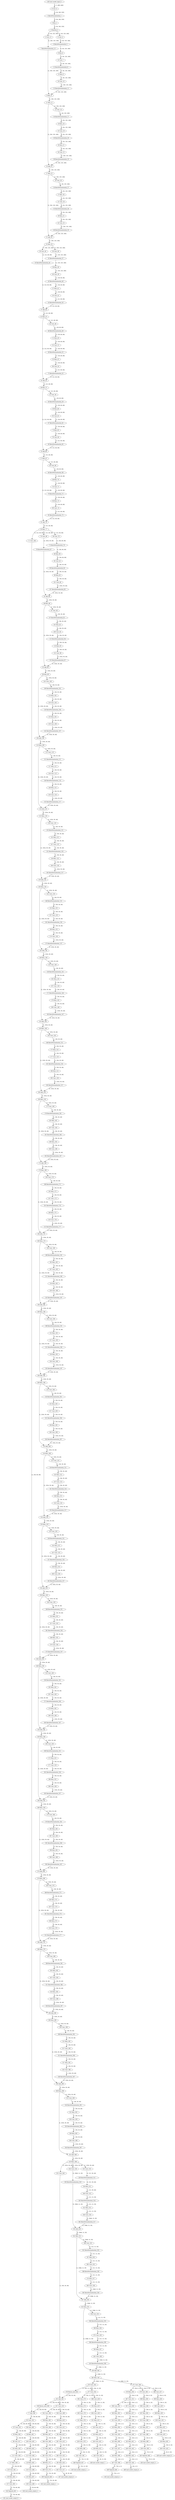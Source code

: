strict digraph  {
"0 Conv_0" [id=0, type=Conv];
"1 BatchNormalization_1" [id=1, type=BatchNormalization];
"2 Relu_2" [id=2, type=Relu];
"3 MaxPool_3" [id=3, type=MaxPool];
"4 Conv_4" [id=4, type=Conv];
"5 Conv_12" [id=5, type=Conv];
"6 BatchNormalization_5" [id=6, type=BatchNormalization];
"7 BatchNormalization_13" [id=7, type=BatchNormalization];
"8 Relu_6" [id=8, type=Relu];
"9 Add_14" [id=9, type=Add];
"10 Conv_7" [id=10, type=Conv];
"11 Relu_15" [id=11, type=Relu];
"12 BatchNormalization_8" [id=12, type=BatchNormalization];
"13 Conv_16" [id=13, type=Conv];
"14 Add_24" [id=14, type=Add];
"15 Relu_9" [id=15, type=Relu];
"16 BatchNormalization_17" [id=16, type=BatchNormalization];
"17 Relu_25" [id=17, type=Relu];
"18 Conv_10" [id=18, type=Conv];
"19 Relu_18" [id=19, type=Relu];
"20 Conv_26" [id=20, type=Conv];
"21 Add_34" [id=21, type=Add];
"22 BatchNormalization_11" [id=22, type=BatchNormalization];
"23 Conv_19" [id=23, type=Conv];
"24 BatchNormalization_27" [id=24, type=BatchNormalization];
"25 Relu_35" [id=25, type=Relu];
"26 BatchNormalization_20" [id=26, type=BatchNormalization];
"27 Relu_28" [id=27, type=Relu];
"28 Conv_36" [id=28, type=Conv];
"29 Conv_44" [id=29, type=Conv];
"30 Relu_21" [id=30, type=Relu];
"31 Conv_29" [id=31, type=Conv];
"32 BatchNormalization_37" [id=32, type=BatchNormalization];
"33 BatchNormalization_45" [id=33, type=BatchNormalization];
"34 Conv_22" [id=34, type=Conv];
"35 BatchNormalization_30" [id=35, type=BatchNormalization];
"36 Relu_38" [id=36, type=Relu];
"37 Add_46" [id=37, type=Add];
"38 BatchNormalization_23" [id=38, type=BatchNormalization];
"39 Relu_31" [id=39, type=Relu];
"40 Conv_39" [id=40, type=Conv];
"41 Relu_47" [id=41, type=Relu];
"42 Conv_32" [id=42, type=Conv];
"43 BatchNormalization_40" [id=43, type=BatchNormalization];
"44 Conv_48" [id=44, type=Conv];
"45 Add_56" [id=45, type=Add];
"46 BatchNormalization_33" [id=46, type=BatchNormalization];
"47 Relu_41" [id=47, type=Relu];
"48 BatchNormalization_49" [id=48, type=BatchNormalization];
"49 Relu_57" [id=49, type=Relu];
"50 Conv_42" [id=50, type=Conv];
"51 Relu_50" [id=51, type=Relu];
"52 Conv_58" [id=52, type=Conv];
"53 Add_66" [id=53, type=Add];
"54 BatchNormalization_43" [id=54, type=BatchNormalization];
"55 Conv_51" [id=55, type=Conv];
"56 BatchNormalization_59" [id=56, type=BatchNormalization];
"57 Relu_67" [id=57, type=Relu];
"58 BatchNormalization_52" [id=58, type=BatchNormalization];
"59 Relu_60" [id=59, type=Relu];
"60 Conv_68" [id=60, type=Conv];
"61 Add_76" [id=61, type=Add];
"62 Relu_53" [id=62, type=Relu];
"63 Conv_61" [id=63, type=Conv];
"64 BatchNormalization_69" [id=64, type=BatchNormalization];
"65 Relu_77" [id=65, type=Relu];
"66 Conv_54" [id=66, type=Conv];
"67 BatchNormalization_62" [id=67, type=BatchNormalization];
"68 Relu_70" [id=68, type=Relu];
"69 Conv_78" [id=69, type=Conv];
"70 Conv_86" [id=70, type=Conv];
"71 Conv_346" [id=71, type=Conv];
"72 BatchNormalization_55" [id=72, type=BatchNormalization];
"73 Relu_63" [id=73, type=Relu];
"74 Conv_71" [id=74, type=Conv];
"75 BatchNormalization_79" [id=75, type=BatchNormalization];
"76 BatchNormalization_87" [id=76, type=BatchNormalization];
"77 Add_348" [id=77, type=Add];
"78 Conv_64" [id=78, type=Conv];
"79 BatchNormalization_72" [id=79, type=BatchNormalization];
"80 Relu_80" [id=80, type=Relu];
"81 Add_88" [id=81, type=Add];
"82 Conv_352" [id=82, type=Conv];
"83 BatchNormalization_65" [id=83, type=BatchNormalization];
"84 Relu_73" [id=84, type=Relu];
"85 Conv_81" [id=85, type=Conv];
"86 Relu_89" [id=86, type=Relu];
"87 Conv_355" [id=87, type=Conv];
"88 Conv_400" [id=88, type=Conv];
"89 Conv_74" [id=89, type=Conv];
"90 BatchNormalization_82" [id=90, type=BatchNormalization];
"91 Conv_90" [id=91, type=Conv];
"92 Add_98" [id=92, type=Add];
"93 Relu_356" [id=93, type=Relu];
"94 Relu_401" [id=94, type=Relu];
"95 BatchNormalization_75" [id=95, type=BatchNormalization];
"96 Relu_83" [id=96, type=Relu];
"97 BatchNormalization_91" [id=97, type=BatchNormalization];
"98 Relu_99" [id=98, type=Relu];
"99 Conv_357" [id=99, type=Conv];
"100 Conv_402" [id=100, type=Conv];
"101 Conv_84" [id=101, type=Conv];
"102 Relu_92" [id=102, type=Relu];
"103 Conv_100" [id=103, type=Conv];
"104 Add_108" [id=104, type=Add];
"105 Relu_358" [id=105, type=Relu];
"106 Relu_403" [id=106, type=Relu];
"107 BatchNormalization_85" [id=107, type=BatchNormalization];
"108 Conv_93" [id=108, type=Conv];
"109 BatchNormalization_101" [id=109, type=BatchNormalization];
"110 Relu_109" [id=110, type=Relu];
"111 Conv_359" [id=111, type=Conv];
"112 Conv_404" [id=112, type=Conv];
"113 BatchNormalization_94" [id=113, type=BatchNormalization];
"114 Relu_102" [id=114, type=Relu];
"115 Conv_110" [id=115, type=Conv];
"116 Add_118" [id=116, type=Add];
"117 Relu_360" [id=117, type=Relu];
"118 Relu_405" [id=118, type=Relu];
"119 Relu_95" [id=119, type=Relu];
"120 Conv_103" [id=120, type=Conv];
"121 BatchNormalization_111" [id=121, type=BatchNormalization];
"122 Relu_119" [id=122, type=Relu];
"123 Conv_361" [id=123, type=Conv];
"124 Conv_406" [id=124, type=Conv];
"125 Conv_96" [id=125, type=Conv];
"126 BatchNormalization_104" [id=126, type=BatchNormalization];
"127 Relu_112" [id=127, type=Relu];
"128 Conv_120" [id=128, type=Conv];
"129 Add_128" [id=129, type=Add];
"130 Relu_362" [id=130, type=Relu];
"131 Relu_407" [id=131, type=Relu];
"132 BatchNormalization_97" [id=132, type=BatchNormalization];
"133 Relu_105" [id=133, type=Relu];
"134 Conv_113" [id=134, type=Conv];
"135 BatchNormalization_121" [id=135, type=BatchNormalization];
"136 Relu_129" [id=136, type=Relu];
"137 Conv_363" [id=137, type=Conv];
"138 Conv_408" [id=138, type=Conv];
"139 Conv_106" [id=139, type=Conv];
"140 BatchNormalization_114" [id=140, type=BatchNormalization];
"141 Relu_122" [id=141, type=Relu];
"142 Conv_130" [id=142, type=Conv];
"143 Add_138" [id=143, type=Add];
"144 Sigmoid_445" [id=144, type=Sigmoid];
"145 BatchNormalization_107" [id=145, type=BatchNormalization];
"146 Relu_115" [id=146, type=Relu];
"147 Conv_123" [id=147, type=Conv];
"148 BatchNormalization_131" [id=148, type=BatchNormalization];
"149 Relu_139" [id=149, type=Relu];
"150 Conv_116" [id=150, type=Conv];
"151 BatchNormalization_124" [id=151, type=BatchNormalization];
"152 Relu_132" [id=152, type=Relu];
"153 Conv_140" [id=153, type=Conv];
"154 Add_148" [id=154, type=Add];
"155 BatchNormalization_117" [id=155, type=BatchNormalization];
"156 Relu_125" [id=156, type=Relu];
"157 Conv_133" [id=157, type=Conv];
"158 BatchNormalization_141" [id=158, type=BatchNormalization];
"159 Relu_149" [id=159, type=Relu];
"160 Conv_126" [id=160, type=Conv];
"161 BatchNormalization_134" [id=161, type=BatchNormalization];
"162 Relu_142" [id=162, type=Relu];
"163 Conv_150" [id=163, type=Conv];
"164 Add_158" [id=164, type=Add];
"165 BatchNormalization_127" [id=165, type=BatchNormalization];
"166 Relu_135" [id=166, type=Relu];
"167 Conv_143" [id=167, type=Conv];
"168 BatchNormalization_151" [id=168, type=BatchNormalization];
"169 Relu_159" [id=169, type=Relu];
"170 Conv_136" [id=170, type=Conv];
"171 BatchNormalization_144" [id=171, type=BatchNormalization];
"172 Relu_152" [id=172, type=Relu];
"173 Conv_160" [id=173, type=Conv];
"174 Add_168" [id=174, type=Add];
"175 BatchNormalization_137" [id=175, type=BatchNormalization];
"176 Relu_145" [id=176, type=Relu];
"177 Conv_153" [id=177, type=Conv];
"178 BatchNormalization_161" [id=178, type=BatchNormalization];
"179 Relu_169" [id=179, type=Relu];
"180 Conv_146" [id=180, type=Conv];
"181 BatchNormalization_154" [id=181, type=BatchNormalization];
"182 Relu_162" [id=182, type=Relu];
"183 Conv_170" [id=183, type=Conv];
"184 Add_178" [id=184, type=Add];
"185 BatchNormalization_147" [id=185, type=BatchNormalization];
"186 Relu_155" [id=186, type=Relu];
"187 Conv_163" [id=187, type=Conv];
"188 BatchNormalization_171" [id=188, type=BatchNormalization];
"189 Relu_179" [id=189, type=Relu];
"190 Conv_156" [id=190, type=Conv];
"191 BatchNormalization_164" [id=191, type=BatchNormalization];
"192 Relu_172" [id=192, type=Relu];
"193 Conv_180" [id=193, type=Conv];
"194 Add_188" [id=194, type=Add];
"195 BatchNormalization_157" [id=195, type=BatchNormalization];
"196 Relu_165" [id=196, type=Relu];
"197 Conv_173" [id=197, type=Conv];
"198 BatchNormalization_181" [id=198, type=BatchNormalization];
"199 Relu_189" [id=199, type=Relu];
"200 Conv_166" [id=200, type=Conv];
"201 BatchNormalization_174" [id=201, type=BatchNormalization];
"202 Relu_182" [id=202, type=Relu];
"203 Conv_190" [id=203, type=Conv];
"204 Add_198" [id=204, type=Add];
"205 BatchNormalization_167" [id=205, type=BatchNormalization];
"206 Relu_175" [id=206, type=Relu];
"207 Conv_183" [id=207, type=Conv];
"208 BatchNormalization_191" [id=208, type=BatchNormalization];
"209 Relu_199" [id=209, type=Relu];
"210 Conv_176" [id=210, type=Conv];
"211 BatchNormalization_184" [id=211, type=BatchNormalization];
"212 Relu_192" [id=212, type=Relu];
"213 Conv_200" [id=213, type=Conv];
"214 Add_208" [id=214, type=Add];
"215 BatchNormalization_177" [id=215, type=BatchNormalization];
"216 Relu_185" [id=216, type=Relu];
"217 Conv_193" [id=217, type=Conv];
"218 BatchNormalization_201" [id=218, type=BatchNormalization];
"219 Relu_209" [id=219, type=Relu];
"220 Conv_186" [id=220, type=Conv];
"221 BatchNormalization_194" [id=221, type=BatchNormalization];
"222 Relu_202" [id=222, type=Relu];
"223 Conv_210" [id=223, type=Conv];
"224 Add_218" [id=224, type=Add];
"225 BatchNormalization_187" [id=225, type=BatchNormalization];
"226 Relu_195" [id=226, type=Relu];
"227 Conv_203" [id=227, type=Conv];
"228 BatchNormalization_211" [id=228, type=BatchNormalization];
"229 Relu_219" [id=229, type=Relu];
"230 Conv_196" [id=230, type=Conv];
"231 BatchNormalization_204" [id=231, type=BatchNormalization];
"232 Relu_212" [id=232, type=Relu];
"233 Conv_220" [id=233, type=Conv];
"234 Add_228" [id=234, type=Add];
"235 BatchNormalization_197" [id=235, type=BatchNormalization];
"236 Relu_205" [id=236, type=Relu];
"237 Conv_213" [id=237, type=Conv];
"238 BatchNormalization_221" [id=238, type=BatchNormalization];
"239 Relu_229" [id=239, type=Relu];
"240 Conv_206" [id=240, type=Conv];
"241 BatchNormalization_214" [id=241, type=BatchNormalization];
"242 Relu_222" [id=242, type=Relu];
"243 Conv_230" [id=243, type=Conv];
"244 Add_238" [id=244, type=Add];
"245 BatchNormalization_207" [id=245, type=BatchNormalization];
"246 Relu_215" [id=246, type=Relu];
"247 Conv_223" [id=247, type=Conv];
"248 BatchNormalization_231" [id=248, type=BatchNormalization];
"249 Relu_239" [id=249, type=Relu];
"250 Conv_216" [id=250, type=Conv];
"251 BatchNormalization_224" [id=251, type=BatchNormalization];
"252 Relu_232" [id=252, type=Relu];
"253 Conv_240" [id=253, type=Conv];
"254 Add_248" [id=254, type=Add];
"255 BatchNormalization_217" [id=255, type=BatchNormalization];
"256 Relu_225" [id=256, type=Relu];
"257 Conv_233" [id=257, type=Conv];
"258 BatchNormalization_241" [id=258, type=BatchNormalization];
"259 Relu_249" [id=259, type=Relu];
"260 Conv_226" [id=260, type=Conv];
"261 BatchNormalization_234" [id=261, type=BatchNormalization];
"262 Relu_242" [id=262, type=Relu];
"263 Conv_250" [id=263, type=Conv];
"264 Add_258" [id=264, type=Add];
"265 BatchNormalization_227" [id=265, type=BatchNormalization];
"266 Relu_235" [id=266, type=Relu];
"267 Conv_243" [id=267, type=Conv];
"268 BatchNormalization_251" [id=268, type=BatchNormalization];
"269 Relu_259" [id=269, type=Relu];
"270 Conv_236" [id=270, type=Conv];
"271 BatchNormalization_244" [id=271, type=BatchNormalization];
"272 Relu_252" [id=272, type=Relu];
"273 Conv_260" [id=273, type=Conv];
"274 Add_268" [id=274, type=Add];
"275 BatchNormalization_237" [id=275, type=BatchNormalization];
"276 Relu_245" [id=276, type=Relu];
"277 Conv_253" [id=277, type=Conv];
"278 BatchNormalization_261" [id=278, type=BatchNormalization];
"279 Relu_269" [id=279, type=Relu];
"280 Conv_246" [id=280, type=Conv];
"281 BatchNormalization_254" [id=281, type=BatchNormalization];
"282 Relu_262" [id=282, type=Relu];
"283 Conv_270" [id=283, type=Conv];
"284 Add_278" [id=284, type=Add];
"285 BatchNormalization_247" [id=285, type=BatchNormalization];
"286 Relu_255" [id=286, type=Relu];
"287 Conv_263" [id=287, type=Conv];
"288 BatchNormalization_271" [id=288, type=BatchNormalization];
"289 Relu_279" [id=289, type=Relu];
"290 Conv_256" [id=290, type=Conv];
"291 BatchNormalization_264" [id=291, type=BatchNormalization];
"292 Relu_272" [id=292, type=Relu];
"293 Conv_280" [id=293, type=Conv];
"294 Add_288" [id=294, type=Add];
"295 BatchNormalization_257" [id=295, type=BatchNormalization];
"296 Relu_265" [id=296, type=Relu];
"297 Conv_273" [id=297, type=Conv];
"298 BatchNormalization_281" [id=298, type=BatchNormalization];
"299 Relu_289" [id=299, type=Relu];
"300 Conv_266" [id=300, type=Conv];
"301 BatchNormalization_274" [id=301, type=BatchNormalization];
"302 Relu_282" [id=302, type=Relu];
"303 Conv_290" [id=303, type=Conv];
"304 Add_298" [id=304, type=Add];
"305 BatchNormalization_267" [id=305, type=BatchNormalization];
"306 Relu_275" [id=306, type=Relu];
"307 Conv_283" [id=307, type=Conv];
"308 BatchNormalization_291" [id=308, type=BatchNormalization];
"309 Relu_299" [id=309, type=Relu];
"310 Conv_276" [id=310, type=Conv];
"311 BatchNormalization_284" [id=311, type=BatchNormalization];
"312 Relu_292" [id=312, type=Relu];
"313 Conv_300" [id=313, type=Conv];
"314 Add_308" [id=314, type=Add];
"315 BatchNormalization_277" [id=315, type=BatchNormalization];
"316 Relu_285" [id=316, type=Relu];
"317 Conv_293" [id=317, type=Conv];
"318 BatchNormalization_301" [id=318, type=BatchNormalization];
"319 Relu_309" [id=319, type=Relu];
"320 Conv_286" [id=320, type=Conv];
"321 BatchNormalization_294" [id=321, type=BatchNormalization];
"322 Relu_302" [id=322, type=Relu];
"323 Conv_310" [id=323, type=Conv];
"324 Conv_318" [id=324, type=Conv];
"325 Conv_343" [id=325, type=Conv];
"326 BatchNormalization_287" [id=326, type=BatchNormalization];
"327 Relu_295" [id=327, type=Relu];
"328 Conv_303" [id=328, type=Conv];
"329 BatchNormalization_311" [id=329, type=BatchNormalization];
"330 BatchNormalization_319" [id=330, type=BatchNormalization];
"331 Add_345" [id=331, type=Add];
"332 Conv_296" [id=332, type=Conv];
"333 BatchNormalization_304" [id=333, type=BatchNormalization];
"334 Relu_312" [id=334, type=Relu];
"335 Add_320" [id=335, type=Add];
"336 Resize_nncf_349" [id=336, type=Resize];
"337 Conv_353" [id=337, type=Conv];
"338 BatchNormalization_297" [id=338, type=BatchNormalization];
"339 Relu_305" [id=339, type=Relu];
"340 Conv_313" [id=340, type=Conv];
"341 Relu_321" [id=341, type=Relu];
"342 Conv_364" [id=342, type=Conv];
"343 Conv_409" [id=343, type=Conv];
"344 Conv_306" [id=344, type=Conv];
"345 BatchNormalization_314" [id=345, type=BatchNormalization];
"346 Conv_322" [id=346, type=Conv];
"347 Add_330" [id=347, type=Add];
"348 Relu_365" [id=348, type=Relu];
"349 Relu_410" [id=349, type=Relu];
"350 BatchNormalization_307" [id=350, type=BatchNormalization];
"351 Relu_315" [id=351, type=Relu];
"352 BatchNormalization_323" [id=352, type=BatchNormalization];
"353 Relu_331" [id=353, type=Relu];
"354 Conv_366" [id=354, type=Conv];
"355 Conv_411" [id=355, type=Conv];
"356 Conv_316" [id=356, type=Conv];
"357 Relu_324" [id=357, type=Relu];
"358 Conv_332" [id=358, type=Conv];
"359 Add_340" [id=359, type=Add];
"360 Relu_367" [id=360, type=Relu];
"361 Relu_412" [id=361, type=Relu];
"362 BatchNormalization_317" [id=362, type=BatchNormalization];
"363 Conv_325" [id=363, type=Conv];
"364 BatchNormalization_333" [id=364, type=BatchNormalization];
"365 Relu_341" [id=365, type=Relu];
"366 Conv_368" [id=366, type=Conv];
"367 Conv_413" [id=367, type=Conv];
"368 BatchNormalization_326" [id=368, type=BatchNormalization];
"369 Relu_334" [id=369, type=Relu];
"370 Conv_342" [id=370, type=Conv];
"371 Conv_349" [id=371, type=Conv];
"372 Relu_369" [id=372, type=Relu];
"373 Relu_414" [id=373, type=Relu];
"374 Relu_327" [id=374, type=Relu];
"375 Conv_335" [id=375, type=Conv];
"376 Resize_nncf_345" [id=376, type=Resize];
"377 Conv_354" [id=377, type=Conv];
"378 Relu_350" [id=378, type=Relu];
"379 Conv_382" [id=379, type=Conv];
"380 Conv_427" [id=380, type=Conv];
"381 Conv_370" [id=381, type=Conv];
"382 Conv_415" [id=382, type=Conv];
"383 Conv_328" [id=383, type=Conv];
"384 BatchNormalization_336" [id=384, type=BatchNormalization];
"385 Conv_373" [id=385, type=Conv];
"386 Conv_418" [id=386, type=Conv];
"387 Conv_351" [id=387, type=Conv];
"388 Relu_383" [id=388, type=Relu];
"389 Relu_428" [id=389, type=Relu];
"390 Relu_371" [id=390, type=Relu];
"391 Relu_416" [id=391, type=Relu];
"392 BatchNormalization_329" [id=392, type=BatchNormalization];
"393 Relu_337" [id=393, type=Relu];
"394 Relu_374" [id=394, type=Relu];
"395 Relu_419" [id=395, type=Relu];
"396 Conv_391" [id=396, type=Conv];
"397 Conv_436" [id=397, type=Conv];
"398 Conv_384" [id=398, type=Conv];
"399 Conv_429" [id=399, type=Conv];
"400 Conv_372" [id=400, type=Conv];
"401 Conv_417" [id=401, type=Conv];
"402 Conv_338" [id=402, type=Conv];
"403 Conv_375" [id=403, type=Conv];
"404 Conv_420" [id=404, type=Conv];
"405 Relu_392" [id=405, type=Relu];
"406 Relu_437" [id=406, type=Relu];
"407 Relu_385" [id=407, type=Relu];
"408 Relu_430" [id=408, type=Relu];
"409 Sigmoid_446" [id=409, type=Sigmoid];
"410 BatchNormalization_339" [id=410, type=BatchNormalization];
"411 Relu_376" [id=411, type=Relu];
"412 Relu_421" [id=412, type=Relu];
"413 Conv_393" [id=413, type=Conv];
"414 Conv_438" [id=414, type=Conv];
"415 Conv_386" [id=415, type=Conv];
"416 Conv_431" [id=416, type=Conv];
"417 Conv_377" [id=417, type=Conv];
"418 Conv_422" [id=418, type=Conv];
"419 Relu_394" [id=419, type=Relu];
"420 Relu_439" [id=420, type=Relu];
"421 Relu_387" [id=421, type=Relu];
"422 Relu_432" [id=422, type=Relu];
"423 Relu_378" [id=423, type=Relu];
"424 Relu_423" [id=424, type=Relu];
"425 Conv_395" [id=425, type=Conv];
"426 Conv_440" [id=426, type=Conv];
"427 Conv_388" [id=427, type=Conv];
"428 Conv_433" [id=428, type=Conv];
"429 Conv_379" [id=429, type=Conv];
"430 Conv_424" [id=430, type=Conv];
"431 Relu_396" [id=431, type=Relu];
"432 Relu_441" [id=432, type=Relu];
"433 Relu_389" [id=433, type=Relu];
"434 Relu_434" [id=434, type=Relu];
"435 Relu_380" [id=435, type=Relu];
"436 Relu_425" [id=436, type=Relu];
"437 Conv_397" [id=437, type=Conv];
"438 Conv_442" [id=438, type=Conv];
"439 Conv_390" [id=439, type=Conv];
"440 Conv_435" [id=440, type=Conv];
"441 Conv_381" [id=441, type=Conv];
"442 Conv_426" [id=442, type=Conv];
"443 Relu_398" [id=443, type=Relu];
"444 Relu_443" [id=444, type=Relu];
"445 Sigmoid_448" [id=445, type=Sigmoid];
"446 Sigmoid_447" [id=446, type=Sigmoid];
"447 Conv_399" [id=447, type=Conv];
"448 Conv_444" [id=448, type=Conv];
"449 Sigmoid_449" [id=449, type=Sigmoid];
"450 nncf_model_input_0" [id=450, type=nncf_model_input];
"451 nncf_model_output_0" [id=451, type=nncf_model_output];
"452 nncf_model_output_1" [id=452, type=nncf_model_output];
"453 nncf_model_output_2" [id=453, type=nncf_model_output];
"454 nncf_model_output_3" [id=454, type=nncf_model_output];
"455 nncf_model_output_4" [id=455, type=nncf_model_output];
"456 nncf_model_output_5" [id=456, type=nncf_model_output];
"457 nncf_model_output_6" [id=457, type=nncf_model_output];
"458 nncf_model_output_7" [id=458, type=nncf_model_output];
"459 nncf_model_output_8" [id=459, type=nncf_model_output];
"460 nncf_model_output_9" [id=460, type=nncf_model_output];
"0 Conv_0" -> "1 BatchNormalization_1"  [label="[1, 64, 240, 320]", style=solid];
"1 BatchNormalization_1" -> "2 Relu_2"  [label="[1, 64, 240, 320]", style=solid];
"2 Relu_2" -> "3 MaxPool_3"  [label="[1, 64, 240, 320]", style=solid];
"3 MaxPool_3" -> "4 Conv_4"  [label="[1, 64, 120, 160]", style=solid];
"3 MaxPool_3" -> "5 Conv_12"  [label="[1, 64, 120, 160]", style=solid];
"4 Conv_4" -> "6 BatchNormalization_5"  [label="[1, 64, 120, 160]", style=solid];
"5 Conv_12" -> "7 BatchNormalization_13"  [label="[1, 256, 120, 160]", style=solid];
"6 BatchNormalization_5" -> "8 Relu_6"  [label="[1, 64, 120, 160]", style=solid];
"7 BatchNormalization_13" -> "9 Add_14"  [label="[1, 256, 120, 160]", style=solid];
"8 Relu_6" -> "10 Conv_7"  [label="[1, 64, 120, 160]", style=solid];
"9 Add_14" -> "11 Relu_15"  [label="[1, 256, 120, 160]", style=solid];
"10 Conv_7" -> "12 BatchNormalization_8"  [label="[1, 64, 120, 160]", style=solid];
"11 Relu_15" -> "13 Conv_16"  [label="[1, 256, 120, 160]", style=solid];
"11 Relu_15" -> "14 Add_24"  [label="[1, 256, 120, 160]", style=solid];
"12 BatchNormalization_8" -> "15 Relu_9"  [label="[1, 64, 120, 160]", style=solid];
"13 Conv_16" -> "16 BatchNormalization_17"  [label="[1, 64, 120, 160]", style=solid];
"14 Add_24" -> "17 Relu_25"  [label="[1, 256, 120, 160]", style=solid];
"15 Relu_9" -> "18 Conv_10"  [label="[1, 64, 120, 160]", style=solid];
"16 BatchNormalization_17" -> "19 Relu_18"  [label="[1, 64, 120, 160]", style=solid];
"17 Relu_25" -> "20 Conv_26"  [label="[1, 256, 120, 160]", style=solid];
"17 Relu_25" -> "21 Add_34"  [label="[1, 256, 120, 160]", style=solid];
"18 Conv_10" -> "22 BatchNormalization_11"  [label="[1, 256, 120, 160]", style=solid];
"19 Relu_18" -> "23 Conv_19"  [label="[1, 64, 120, 160]", style=solid];
"20 Conv_26" -> "24 BatchNormalization_27"  [label="[1, 64, 120, 160]", style=solid];
"21 Add_34" -> "25 Relu_35"  [label="[1, 256, 120, 160]", style=solid];
"22 BatchNormalization_11" -> "9 Add_14"  [label="[1, 256, 120, 160]", style=solid];
"23 Conv_19" -> "26 BatchNormalization_20"  [label="[1, 64, 120, 160]", style=solid];
"24 BatchNormalization_27" -> "27 Relu_28"  [label="[1, 64, 120, 160]", style=solid];
"25 Relu_35" -> "28 Conv_36"  [label="[1, 256, 120, 160]", style=solid];
"25 Relu_35" -> "29 Conv_44"  [label="[1, 256, 120, 160]", style=solid];
"26 BatchNormalization_20" -> "30 Relu_21"  [label="[1, 64, 120, 160]", style=solid];
"27 Relu_28" -> "31 Conv_29"  [label="[1, 64, 120, 160]", style=solid];
"28 Conv_36" -> "32 BatchNormalization_37"  [label="[1, 128, 120, 160]", style=solid];
"29 Conv_44" -> "33 BatchNormalization_45"  [label="[1, 512, 60, 80]", style=solid];
"30 Relu_21" -> "34 Conv_22"  [label="[1, 64, 120, 160]", style=solid];
"31 Conv_29" -> "35 BatchNormalization_30"  [label="[1, 64, 120, 160]", style=solid];
"32 BatchNormalization_37" -> "36 Relu_38"  [label="[1, 128, 120, 160]", style=solid];
"33 BatchNormalization_45" -> "37 Add_46"  [label="[1, 512, 60, 80]", style=solid];
"34 Conv_22" -> "38 BatchNormalization_23"  [label="[1, 256, 120, 160]", style=solid];
"35 BatchNormalization_30" -> "39 Relu_31"  [label="[1, 64, 120, 160]", style=solid];
"36 Relu_38" -> "40 Conv_39"  [label="[1, 128, 120, 160]", style=solid];
"37 Add_46" -> "41 Relu_47"  [label="[1, 512, 60, 80]", style=solid];
"38 BatchNormalization_23" -> "14 Add_24"  [label="[1, 256, 120, 160]", style=solid];
"39 Relu_31" -> "42 Conv_32"  [label="[1, 64, 120, 160]", style=solid];
"40 Conv_39" -> "43 BatchNormalization_40"  [label="[1, 128, 60, 80]", style=solid];
"41 Relu_47" -> "44 Conv_48"  [label="[1, 512, 60, 80]", style=solid];
"41 Relu_47" -> "45 Add_56"  [label="[1, 512, 60, 80]", style=solid];
"42 Conv_32" -> "46 BatchNormalization_33"  [label="[1, 256, 120, 160]", style=solid];
"43 BatchNormalization_40" -> "47 Relu_41"  [label="[1, 128, 60, 80]", style=solid];
"44 Conv_48" -> "48 BatchNormalization_49"  [label="[1, 128, 60, 80]", style=solid];
"45 Add_56" -> "49 Relu_57"  [label="[1, 512, 60, 80]", style=solid];
"46 BatchNormalization_33" -> "21 Add_34"  [label="[1, 256, 120, 160]", style=solid];
"47 Relu_41" -> "50 Conv_42"  [label="[1, 128, 60, 80]", style=solid];
"48 BatchNormalization_49" -> "51 Relu_50"  [label="[1, 128, 60, 80]", style=solid];
"49 Relu_57" -> "52 Conv_58"  [label="[1, 512, 60, 80]", style=solid];
"49 Relu_57" -> "53 Add_66"  [label="[1, 512, 60, 80]", style=solid];
"50 Conv_42" -> "54 BatchNormalization_43"  [label="[1, 512, 60, 80]", style=solid];
"51 Relu_50" -> "55 Conv_51"  [label="[1, 128, 60, 80]", style=solid];
"52 Conv_58" -> "56 BatchNormalization_59"  [label="[1, 128, 60, 80]", style=solid];
"53 Add_66" -> "57 Relu_67"  [label="[1, 512, 60, 80]", style=solid];
"54 BatchNormalization_43" -> "37 Add_46"  [label="[1, 512, 60, 80]", style=solid];
"55 Conv_51" -> "58 BatchNormalization_52"  [label="[1, 128, 60, 80]", style=solid];
"56 BatchNormalization_59" -> "59 Relu_60"  [label="[1, 128, 60, 80]", style=solid];
"57 Relu_67" -> "60 Conv_68"  [label="[1, 512, 60, 80]", style=solid];
"57 Relu_67" -> "61 Add_76"  [label="[1, 512, 60, 80]", style=solid];
"58 BatchNormalization_52" -> "62 Relu_53"  [label="[1, 128, 60, 80]", style=solid];
"59 Relu_60" -> "63 Conv_61"  [label="[1, 128, 60, 80]", style=solid];
"60 Conv_68" -> "64 BatchNormalization_69"  [label="[1, 128, 60, 80]", style=solid];
"61 Add_76" -> "65 Relu_77"  [label="[1, 512, 60, 80]", style=solid];
"62 Relu_53" -> "66 Conv_54"  [label="[1, 128, 60, 80]", style=solid];
"63 Conv_61" -> "67 BatchNormalization_62"  [label="[1, 128, 60, 80]", style=solid];
"64 BatchNormalization_69" -> "68 Relu_70"  [label="[1, 128, 60, 80]", style=solid];
"65 Relu_77" -> "69 Conv_78"  [label="[1, 512, 60, 80]", style=solid];
"65 Relu_77" -> "70 Conv_86"  [label="[1, 512, 60, 80]", style=solid];
"65 Relu_77" -> "71 Conv_346"  [label="[1, 512, 60, 80]", style=solid];
"66 Conv_54" -> "72 BatchNormalization_55"  [label="[1, 512, 60, 80]", style=solid];
"67 BatchNormalization_62" -> "73 Relu_63"  [label="[1, 128, 60, 80]", style=solid];
"68 Relu_70" -> "74 Conv_71"  [label="[1, 128, 60, 80]", style=solid];
"69 Conv_78" -> "75 BatchNormalization_79"  [label="[1, 256, 60, 80]", style=solid];
"70 Conv_86" -> "76 BatchNormalization_87"  [label="[1, 1024, 30, 40]", style=solid];
"71 Conv_346" -> "77 Add_348"  [label="[1, 256, 60, 80]", style=solid];
"72 BatchNormalization_55" -> "45 Add_56"  [label="[1, 512, 60, 80]", style=solid];
"73 Relu_63" -> "78 Conv_64"  [label="[1, 128, 60, 80]", style=solid];
"74 Conv_71" -> "79 BatchNormalization_72"  [label="[1, 128, 60, 80]", style=solid];
"75 BatchNormalization_79" -> "80 Relu_80"  [label="[1, 256, 60, 80]", style=solid];
"76 BatchNormalization_87" -> "81 Add_88"  [label="[1, 1024, 30, 40]", style=solid];
"77 Add_348" -> "82 Conv_352"  [label="[1, 256, 60, 80]", style=solid];
"78 Conv_64" -> "83 BatchNormalization_65"  [label="[1, 512, 60, 80]", style=solid];
"79 BatchNormalization_72" -> "84 Relu_73"  [label="[1, 128, 60, 80]", style=solid];
"80 Relu_80" -> "85 Conv_81"  [label="[1, 256, 60, 80]", style=solid];
"81 Add_88" -> "86 Relu_89"  [label="[1, 1024, 30, 40]", style=solid];
"82 Conv_352" -> "87 Conv_355"  [label="[1, 256, 60, 80]", style=solid];
"82 Conv_352" -> "88 Conv_400"  [label="[1, 256, 60, 80]", style=solid];
"83 BatchNormalization_65" -> "53 Add_66"  [label="[1, 512, 60, 80]", style=solid];
"84 Relu_73" -> "89 Conv_74"  [label="[1, 128, 60, 80]", style=solid];
"85 Conv_81" -> "90 BatchNormalization_82"  [label="[1, 256, 30, 40]", style=solid];
"86 Relu_89" -> "91 Conv_90"  [label="[1, 1024, 30, 40]", style=solid];
"86 Relu_89" -> "92 Add_98"  [label="[1, 1024, 30, 40]", style=solid];
"87 Conv_355" -> "93 Relu_356"  [label="[1, 256, 60, 80]", style=solid];
"88 Conv_400" -> "94 Relu_401"  [label="[1, 256, 60, 80]", style=solid];
"89 Conv_74" -> "95 BatchNormalization_75"  [label="[1, 512, 60, 80]", style=solid];
"90 BatchNormalization_82" -> "96 Relu_83"  [label="[1, 256, 30, 40]", style=solid];
"91 Conv_90" -> "97 BatchNormalization_91"  [label="[1, 256, 30, 40]", style=solid];
"92 Add_98" -> "98 Relu_99"  [label="[1, 1024, 30, 40]", style=solid];
"93 Relu_356" -> "99 Conv_357"  [label="[1, 256, 60, 80]", style=solid];
"94 Relu_401" -> "100 Conv_402"  [label="[1, 256, 60, 80]", style=solid];
"95 BatchNormalization_75" -> "61 Add_76"  [label="[1, 512, 60, 80]", style=solid];
"96 Relu_83" -> "101 Conv_84"  [label="[1, 256, 30, 40]", style=solid];
"97 BatchNormalization_91" -> "102 Relu_92"  [label="[1, 256, 30, 40]", style=solid];
"98 Relu_99" -> "103 Conv_100"  [label="[1, 1024, 30, 40]", style=solid];
"98 Relu_99" -> "104 Add_108"  [label="[1, 1024, 30, 40]", style=solid];
"99 Conv_357" -> "105 Relu_358"  [label="[1, 256, 60, 80]", style=solid];
"100 Conv_402" -> "106 Relu_403"  [label="[1, 256, 60, 80]", style=solid];
"101 Conv_84" -> "107 BatchNormalization_85"  [label="[1, 1024, 30, 40]", style=solid];
"102 Relu_92" -> "108 Conv_93"  [label="[1, 256, 30, 40]", style=solid];
"103 Conv_100" -> "109 BatchNormalization_101"  [label="[1, 256, 30, 40]", style=solid];
"104 Add_108" -> "110 Relu_109"  [label="[1, 1024, 30, 40]", style=solid];
"105 Relu_358" -> "111 Conv_359"  [label="[1, 256, 60, 80]", style=solid];
"106 Relu_403" -> "112 Conv_404"  [label="[1, 256, 60, 80]", style=solid];
"107 BatchNormalization_85" -> "81 Add_88"  [label="[1, 1024, 30, 40]", style=solid];
"108 Conv_93" -> "113 BatchNormalization_94"  [label="[1, 256, 30, 40]", style=solid];
"109 BatchNormalization_101" -> "114 Relu_102"  [label="[1, 256, 30, 40]", style=solid];
"110 Relu_109" -> "115 Conv_110"  [label="[1, 1024, 30, 40]", style=solid];
"110 Relu_109" -> "116 Add_118"  [label="[1, 1024, 30, 40]", style=solid];
"111 Conv_359" -> "117 Relu_360"  [label="[1, 256, 60, 80]", style=solid];
"112 Conv_404" -> "118 Relu_405"  [label="[1, 256, 60, 80]", style=solid];
"113 BatchNormalization_94" -> "119 Relu_95"  [label="[1, 256, 30, 40]", style=solid];
"114 Relu_102" -> "120 Conv_103"  [label="[1, 256, 30, 40]", style=solid];
"115 Conv_110" -> "121 BatchNormalization_111"  [label="[1, 256, 30, 40]", style=solid];
"116 Add_118" -> "122 Relu_119"  [label="[1, 1024, 30, 40]", style=solid];
"117 Relu_360" -> "123 Conv_361"  [label="[1, 256, 60, 80]", style=solid];
"118 Relu_405" -> "124 Conv_406"  [label="[1, 256, 60, 80]", style=solid];
"119 Relu_95" -> "125 Conv_96"  [label="[1, 256, 30, 40]", style=solid];
"120 Conv_103" -> "126 BatchNormalization_104"  [label="[1, 256, 30, 40]", style=solid];
"121 BatchNormalization_111" -> "127 Relu_112"  [label="[1, 256, 30, 40]", style=solid];
"122 Relu_119" -> "128 Conv_120"  [label="[1, 1024, 30, 40]", style=solid];
"122 Relu_119" -> "129 Add_128"  [label="[1, 1024, 30, 40]", style=solid];
"123 Conv_361" -> "130 Relu_362"  [label="[1, 256, 60, 80]", style=solid];
"124 Conv_406" -> "131 Relu_407"  [label="[1, 256, 60, 80]", style=solid];
"125 Conv_96" -> "132 BatchNormalization_97"  [label="[1, 1024, 30, 40]", style=solid];
"126 BatchNormalization_104" -> "133 Relu_105"  [label="[1, 256, 30, 40]", style=solid];
"127 Relu_112" -> "134 Conv_113"  [label="[1, 256, 30, 40]", style=solid];
"128 Conv_120" -> "135 BatchNormalization_121"  [label="[1, 256, 30, 40]", style=solid];
"129 Add_128" -> "136 Relu_129"  [label="[1, 1024, 30, 40]", style=solid];
"130 Relu_362" -> "137 Conv_363"  [label="[1, 256, 60, 80]", style=solid];
"131 Relu_407" -> "138 Conv_408"  [label="[1, 256, 60, 80]", style=solid];
"132 BatchNormalization_97" -> "92 Add_98"  [label="[1, 1024, 30, 40]", style=solid];
"133 Relu_105" -> "139 Conv_106"  [label="[1, 256, 30, 40]", style=solid];
"134 Conv_113" -> "140 BatchNormalization_114"  [label="[1, 256, 30, 40]", style=solid];
"135 BatchNormalization_121" -> "141 Relu_122"  [label="[1, 256, 30, 40]", style=solid];
"136 Relu_129" -> "142 Conv_130"  [label="[1, 1024, 30, 40]", style=solid];
"136 Relu_129" -> "143 Add_138"  [label="[1, 1024, 30, 40]", style=solid];
"137 Conv_363" -> "144 Sigmoid_445"  [label="[1, 720, 60, 80]", style=solid];
"138 Conv_408" -> "456 nncf_model_output_5"  [label="[1, 36, 60, 80]", style=solid];
"139 Conv_106" -> "145 BatchNormalization_107"  [label="[1, 1024, 30, 40]", style=solid];
"140 BatchNormalization_114" -> "146 Relu_115"  [label="[1, 256, 30, 40]", style=solid];
"141 Relu_122" -> "147 Conv_123"  [label="[1, 256, 30, 40]", style=solid];
"142 Conv_130" -> "148 BatchNormalization_131"  [label="[1, 256, 30, 40]", style=solid];
"143 Add_138" -> "149 Relu_139"  [label="[1, 1024, 30, 40]", style=solid];
"144 Sigmoid_445" -> "451 nncf_model_output_0"  [label="[1, 720, 60, 80]", style=solid];
"145 BatchNormalization_107" -> "104 Add_108"  [label="[1, 1024, 30, 40]", style=solid];
"146 Relu_115" -> "150 Conv_116"  [label="[1, 256, 30, 40]", style=solid];
"147 Conv_123" -> "151 BatchNormalization_124"  [label="[1, 256, 30, 40]", style=solid];
"148 BatchNormalization_131" -> "152 Relu_132"  [label="[1, 256, 30, 40]", style=solid];
"149 Relu_139" -> "153 Conv_140"  [label="[1, 1024, 30, 40]", style=solid];
"149 Relu_139" -> "154 Add_148"  [label="[1, 1024, 30, 40]", style=solid];
"150 Conv_116" -> "155 BatchNormalization_117"  [label="[1, 1024, 30, 40]", style=solid];
"151 BatchNormalization_124" -> "156 Relu_125"  [label="[1, 256, 30, 40]", style=solid];
"152 Relu_132" -> "157 Conv_133"  [label="[1, 256, 30, 40]", style=solid];
"153 Conv_140" -> "158 BatchNormalization_141"  [label="[1, 256, 30, 40]", style=solid];
"154 Add_148" -> "159 Relu_149"  [label="[1, 1024, 30, 40]", style=solid];
"155 BatchNormalization_117" -> "116 Add_118"  [label="[1, 1024, 30, 40]", style=solid];
"156 Relu_125" -> "160 Conv_126"  [label="[1, 256, 30, 40]", style=solid];
"157 Conv_133" -> "161 BatchNormalization_134"  [label="[1, 256, 30, 40]", style=solid];
"158 BatchNormalization_141" -> "162 Relu_142"  [label="[1, 256, 30, 40]", style=solid];
"159 Relu_149" -> "163 Conv_150"  [label="[1, 1024, 30, 40]", style=solid];
"159 Relu_149" -> "164 Add_158"  [label="[1, 1024, 30, 40]", style=solid];
"160 Conv_126" -> "165 BatchNormalization_127"  [label="[1, 1024, 30, 40]", style=solid];
"161 BatchNormalization_134" -> "166 Relu_135"  [label="[1, 256, 30, 40]", style=solid];
"162 Relu_142" -> "167 Conv_143"  [label="[1, 256, 30, 40]", style=solid];
"163 Conv_150" -> "168 BatchNormalization_151"  [label="[1, 256, 30, 40]", style=solid];
"164 Add_158" -> "169 Relu_159"  [label="[1, 1024, 30, 40]", style=solid];
"165 BatchNormalization_127" -> "129 Add_128"  [label="[1, 1024, 30, 40]", style=solid];
"166 Relu_135" -> "170 Conv_136"  [label="[1, 256, 30, 40]", style=solid];
"167 Conv_143" -> "171 BatchNormalization_144"  [label="[1, 256, 30, 40]", style=solid];
"168 BatchNormalization_151" -> "172 Relu_152"  [label="[1, 256, 30, 40]", style=solid];
"169 Relu_159" -> "173 Conv_160"  [label="[1, 1024, 30, 40]", style=solid];
"169 Relu_159" -> "174 Add_168"  [label="[1, 1024, 30, 40]", style=solid];
"170 Conv_136" -> "175 BatchNormalization_137"  [label="[1, 1024, 30, 40]", style=solid];
"171 BatchNormalization_144" -> "176 Relu_145"  [label="[1, 256, 30, 40]", style=solid];
"172 Relu_152" -> "177 Conv_153"  [label="[1, 256, 30, 40]", style=solid];
"173 Conv_160" -> "178 BatchNormalization_161"  [label="[1, 256, 30, 40]", style=solid];
"174 Add_168" -> "179 Relu_169"  [label="[1, 1024, 30, 40]", style=solid];
"175 BatchNormalization_137" -> "143 Add_138"  [label="[1, 1024, 30, 40]", style=solid];
"176 Relu_145" -> "180 Conv_146"  [label="[1, 256, 30, 40]", style=solid];
"177 Conv_153" -> "181 BatchNormalization_154"  [label="[1, 256, 30, 40]", style=solid];
"178 BatchNormalization_161" -> "182 Relu_162"  [label="[1, 256, 30, 40]", style=solid];
"179 Relu_169" -> "183 Conv_170"  [label="[1, 1024, 30, 40]", style=solid];
"179 Relu_169" -> "184 Add_178"  [label="[1, 1024, 30, 40]", style=solid];
"180 Conv_146" -> "185 BatchNormalization_147"  [label="[1, 1024, 30, 40]", style=solid];
"181 BatchNormalization_154" -> "186 Relu_155"  [label="[1, 256, 30, 40]", style=solid];
"182 Relu_162" -> "187 Conv_163"  [label="[1, 256, 30, 40]", style=solid];
"183 Conv_170" -> "188 BatchNormalization_171"  [label="[1, 256, 30, 40]", style=solid];
"184 Add_178" -> "189 Relu_179"  [label="[1, 1024, 30, 40]", style=solid];
"185 BatchNormalization_147" -> "154 Add_148"  [label="[1, 1024, 30, 40]", style=solid];
"186 Relu_155" -> "190 Conv_156"  [label="[1, 256, 30, 40]", style=solid];
"187 Conv_163" -> "191 BatchNormalization_164"  [label="[1, 256, 30, 40]", style=solid];
"188 BatchNormalization_171" -> "192 Relu_172"  [label="[1, 256, 30, 40]", style=solid];
"189 Relu_179" -> "193 Conv_180"  [label="[1, 1024, 30, 40]", style=solid];
"189 Relu_179" -> "194 Add_188"  [label="[1, 1024, 30, 40]", style=solid];
"190 Conv_156" -> "195 BatchNormalization_157"  [label="[1, 1024, 30, 40]", style=solid];
"191 BatchNormalization_164" -> "196 Relu_165"  [label="[1, 256, 30, 40]", style=solid];
"192 Relu_172" -> "197 Conv_173"  [label="[1, 256, 30, 40]", style=solid];
"193 Conv_180" -> "198 BatchNormalization_181"  [label="[1, 256, 30, 40]", style=solid];
"194 Add_188" -> "199 Relu_189"  [label="[1, 1024, 30, 40]", style=solid];
"195 BatchNormalization_157" -> "164 Add_158"  [label="[1, 1024, 30, 40]", style=solid];
"196 Relu_165" -> "200 Conv_166"  [label="[1, 256, 30, 40]", style=solid];
"197 Conv_173" -> "201 BatchNormalization_174"  [label="[1, 256, 30, 40]", style=solid];
"198 BatchNormalization_181" -> "202 Relu_182"  [label="[1, 256, 30, 40]", style=solid];
"199 Relu_189" -> "203 Conv_190"  [label="[1, 1024, 30, 40]", style=solid];
"199 Relu_189" -> "204 Add_198"  [label="[1, 1024, 30, 40]", style=solid];
"200 Conv_166" -> "205 BatchNormalization_167"  [label="[1, 1024, 30, 40]", style=solid];
"201 BatchNormalization_174" -> "206 Relu_175"  [label="[1, 256, 30, 40]", style=solid];
"202 Relu_182" -> "207 Conv_183"  [label="[1, 256, 30, 40]", style=solid];
"203 Conv_190" -> "208 BatchNormalization_191"  [label="[1, 256, 30, 40]", style=solid];
"204 Add_198" -> "209 Relu_199"  [label="[1, 1024, 30, 40]", style=solid];
"205 BatchNormalization_167" -> "174 Add_168"  [label="[1, 1024, 30, 40]", style=solid];
"206 Relu_175" -> "210 Conv_176"  [label="[1, 256, 30, 40]", style=solid];
"207 Conv_183" -> "211 BatchNormalization_184"  [label="[1, 256, 30, 40]", style=solid];
"208 BatchNormalization_191" -> "212 Relu_192"  [label="[1, 256, 30, 40]", style=solid];
"209 Relu_199" -> "213 Conv_200"  [label="[1, 1024, 30, 40]", style=solid];
"209 Relu_199" -> "214 Add_208"  [label="[1, 1024, 30, 40]", style=solid];
"210 Conv_176" -> "215 BatchNormalization_177"  [label="[1, 1024, 30, 40]", style=solid];
"211 BatchNormalization_184" -> "216 Relu_185"  [label="[1, 256, 30, 40]", style=solid];
"212 Relu_192" -> "217 Conv_193"  [label="[1, 256, 30, 40]", style=solid];
"213 Conv_200" -> "218 BatchNormalization_201"  [label="[1, 256, 30, 40]", style=solid];
"214 Add_208" -> "219 Relu_209"  [label="[1, 1024, 30, 40]", style=solid];
"215 BatchNormalization_177" -> "184 Add_178"  [label="[1, 1024, 30, 40]", style=solid];
"216 Relu_185" -> "220 Conv_186"  [label="[1, 256, 30, 40]", style=solid];
"217 Conv_193" -> "221 BatchNormalization_194"  [label="[1, 256, 30, 40]", style=solid];
"218 BatchNormalization_201" -> "222 Relu_202"  [label="[1, 256, 30, 40]", style=solid];
"219 Relu_209" -> "223 Conv_210"  [label="[1, 1024, 30, 40]", style=solid];
"219 Relu_209" -> "224 Add_218"  [label="[1, 1024, 30, 40]", style=solid];
"220 Conv_186" -> "225 BatchNormalization_187"  [label="[1, 1024, 30, 40]", style=solid];
"221 BatchNormalization_194" -> "226 Relu_195"  [label="[1, 256, 30, 40]", style=solid];
"222 Relu_202" -> "227 Conv_203"  [label="[1, 256, 30, 40]", style=solid];
"223 Conv_210" -> "228 BatchNormalization_211"  [label="[1, 256, 30, 40]", style=solid];
"224 Add_218" -> "229 Relu_219"  [label="[1, 1024, 30, 40]", style=solid];
"225 BatchNormalization_187" -> "194 Add_188"  [label="[1, 1024, 30, 40]", style=solid];
"226 Relu_195" -> "230 Conv_196"  [label="[1, 256, 30, 40]", style=solid];
"227 Conv_203" -> "231 BatchNormalization_204"  [label="[1, 256, 30, 40]", style=solid];
"228 BatchNormalization_211" -> "232 Relu_212"  [label="[1, 256, 30, 40]", style=solid];
"229 Relu_219" -> "233 Conv_220"  [label="[1, 1024, 30, 40]", style=solid];
"229 Relu_219" -> "234 Add_228"  [label="[1, 1024, 30, 40]", style=solid];
"230 Conv_196" -> "235 BatchNormalization_197"  [label="[1, 1024, 30, 40]", style=solid];
"231 BatchNormalization_204" -> "236 Relu_205"  [label="[1, 256, 30, 40]", style=solid];
"232 Relu_212" -> "237 Conv_213"  [label="[1, 256, 30, 40]", style=solid];
"233 Conv_220" -> "238 BatchNormalization_221"  [label="[1, 256, 30, 40]", style=solid];
"234 Add_228" -> "239 Relu_229"  [label="[1, 1024, 30, 40]", style=solid];
"235 BatchNormalization_197" -> "204 Add_198"  [label="[1, 1024, 30, 40]", style=solid];
"236 Relu_205" -> "240 Conv_206"  [label="[1, 256, 30, 40]", style=solid];
"237 Conv_213" -> "241 BatchNormalization_214"  [label="[1, 256, 30, 40]", style=solid];
"238 BatchNormalization_221" -> "242 Relu_222"  [label="[1, 256, 30, 40]", style=solid];
"239 Relu_229" -> "243 Conv_230"  [label="[1, 1024, 30, 40]", style=solid];
"239 Relu_229" -> "244 Add_238"  [label="[1, 1024, 30, 40]", style=solid];
"240 Conv_206" -> "245 BatchNormalization_207"  [label="[1, 1024, 30, 40]", style=solid];
"241 BatchNormalization_214" -> "246 Relu_215"  [label="[1, 256, 30, 40]", style=solid];
"242 Relu_222" -> "247 Conv_223"  [label="[1, 256, 30, 40]", style=solid];
"243 Conv_230" -> "248 BatchNormalization_231"  [label="[1, 256, 30, 40]", style=solid];
"244 Add_238" -> "249 Relu_239"  [label="[1, 1024, 30, 40]", style=solid];
"245 BatchNormalization_207" -> "214 Add_208"  [label="[1, 1024, 30, 40]", style=solid];
"246 Relu_215" -> "250 Conv_216"  [label="[1, 256, 30, 40]", style=solid];
"247 Conv_223" -> "251 BatchNormalization_224"  [label="[1, 256, 30, 40]", style=solid];
"248 BatchNormalization_231" -> "252 Relu_232"  [label="[1, 256, 30, 40]", style=solid];
"249 Relu_239" -> "253 Conv_240"  [label="[1, 1024, 30, 40]", style=solid];
"249 Relu_239" -> "254 Add_248"  [label="[1, 1024, 30, 40]", style=solid];
"250 Conv_216" -> "255 BatchNormalization_217"  [label="[1, 1024, 30, 40]", style=solid];
"251 BatchNormalization_224" -> "256 Relu_225"  [label="[1, 256, 30, 40]", style=solid];
"252 Relu_232" -> "257 Conv_233"  [label="[1, 256, 30, 40]", style=solid];
"253 Conv_240" -> "258 BatchNormalization_241"  [label="[1, 256, 30, 40]", style=solid];
"254 Add_248" -> "259 Relu_249"  [label="[1, 1024, 30, 40]", style=solid];
"255 BatchNormalization_217" -> "224 Add_218"  [label="[1, 1024, 30, 40]", style=solid];
"256 Relu_225" -> "260 Conv_226"  [label="[1, 256, 30, 40]", style=solid];
"257 Conv_233" -> "261 BatchNormalization_234"  [label="[1, 256, 30, 40]", style=solid];
"258 BatchNormalization_241" -> "262 Relu_242"  [label="[1, 256, 30, 40]", style=solid];
"259 Relu_249" -> "263 Conv_250"  [label="[1, 1024, 30, 40]", style=solid];
"259 Relu_249" -> "264 Add_258"  [label="[1, 1024, 30, 40]", style=solid];
"260 Conv_226" -> "265 BatchNormalization_227"  [label="[1, 1024, 30, 40]", style=solid];
"261 BatchNormalization_234" -> "266 Relu_235"  [label="[1, 256, 30, 40]", style=solid];
"262 Relu_242" -> "267 Conv_243"  [label="[1, 256, 30, 40]", style=solid];
"263 Conv_250" -> "268 BatchNormalization_251"  [label="[1, 256, 30, 40]", style=solid];
"264 Add_258" -> "269 Relu_259"  [label="[1, 1024, 30, 40]", style=solid];
"265 BatchNormalization_227" -> "234 Add_228"  [label="[1, 1024, 30, 40]", style=solid];
"266 Relu_235" -> "270 Conv_236"  [label="[1, 256, 30, 40]", style=solid];
"267 Conv_243" -> "271 BatchNormalization_244"  [label="[1, 256, 30, 40]", style=solid];
"268 BatchNormalization_251" -> "272 Relu_252"  [label="[1, 256, 30, 40]", style=solid];
"269 Relu_259" -> "273 Conv_260"  [label="[1, 1024, 30, 40]", style=solid];
"269 Relu_259" -> "274 Add_268"  [label="[1, 1024, 30, 40]", style=solid];
"270 Conv_236" -> "275 BatchNormalization_237"  [label="[1, 1024, 30, 40]", style=solid];
"271 BatchNormalization_244" -> "276 Relu_245"  [label="[1, 256, 30, 40]", style=solid];
"272 Relu_252" -> "277 Conv_253"  [label="[1, 256, 30, 40]", style=solid];
"273 Conv_260" -> "278 BatchNormalization_261"  [label="[1, 256, 30, 40]", style=solid];
"274 Add_268" -> "279 Relu_269"  [label="[1, 1024, 30, 40]", style=solid];
"275 BatchNormalization_237" -> "244 Add_238"  [label="[1, 1024, 30, 40]", style=solid];
"276 Relu_245" -> "280 Conv_246"  [label="[1, 256, 30, 40]", style=solid];
"277 Conv_253" -> "281 BatchNormalization_254"  [label="[1, 256, 30, 40]", style=solid];
"278 BatchNormalization_261" -> "282 Relu_262"  [label="[1, 256, 30, 40]", style=solid];
"279 Relu_269" -> "283 Conv_270"  [label="[1, 1024, 30, 40]", style=solid];
"279 Relu_269" -> "284 Add_278"  [label="[1, 1024, 30, 40]", style=solid];
"280 Conv_246" -> "285 BatchNormalization_247"  [label="[1, 1024, 30, 40]", style=solid];
"281 BatchNormalization_254" -> "286 Relu_255"  [label="[1, 256, 30, 40]", style=solid];
"282 Relu_262" -> "287 Conv_263"  [label="[1, 256, 30, 40]", style=solid];
"283 Conv_270" -> "288 BatchNormalization_271"  [label="[1, 256, 30, 40]", style=solid];
"284 Add_278" -> "289 Relu_279"  [label="[1, 1024, 30, 40]", style=solid];
"285 BatchNormalization_247" -> "254 Add_248"  [label="[1, 1024, 30, 40]", style=solid];
"286 Relu_255" -> "290 Conv_256"  [label="[1, 256, 30, 40]", style=solid];
"287 Conv_263" -> "291 BatchNormalization_264"  [label="[1, 256, 30, 40]", style=solid];
"288 BatchNormalization_271" -> "292 Relu_272"  [label="[1, 256, 30, 40]", style=solid];
"289 Relu_279" -> "293 Conv_280"  [label="[1, 1024, 30, 40]", style=solid];
"289 Relu_279" -> "294 Add_288"  [label="[1, 1024, 30, 40]", style=solid];
"290 Conv_256" -> "295 BatchNormalization_257"  [label="[1, 1024, 30, 40]", style=solid];
"291 BatchNormalization_264" -> "296 Relu_265"  [label="[1, 256, 30, 40]", style=solid];
"292 Relu_272" -> "297 Conv_273"  [label="[1, 256, 30, 40]", style=solid];
"293 Conv_280" -> "298 BatchNormalization_281"  [label="[1, 256, 30, 40]", style=solid];
"294 Add_288" -> "299 Relu_289"  [label="[1, 1024, 30, 40]", style=solid];
"295 BatchNormalization_257" -> "264 Add_258"  [label="[1, 1024, 30, 40]", style=solid];
"296 Relu_265" -> "300 Conv_266"  [label="[1, 256, 30, 40]", style=solid];
"297 Conv_273" -> "301 BatchNormalization_274"  [label="[1, 256, 30, 40]", style=solid];
"298 BatchNormalization_281" -> "302 Relu_282"  [label="[1, 256, 30, 40]", style=solid];
"299 Relu_289" -> "303 Conv_290"  [label="[1, 1024, 30, 40]", style=solid];
"299 Relu_289" -> "304 Add_298"  [label="[1, 1024, 30, 40]", style=solid];
"300 Conv_266" -> "305 BatchNormalization_267"  [label="[1, 1024, 30, 40]", style=solid];
"301 BatchNormalization_274" -> "306 Relu_275"  [label="[1, 256, 30, 40]", style=solid];
"302 Relu_282" -> "307 Conv_283"  [label="[1, 256, 30, 40]", style=solid];
"303 Conv_290" -> "308 BatchNormalization_291"  [label="[1, 256, 30, 40]", style=solid];
"304 Add_298" -> "309 Relu_299"  [label="[1, 1024, 30, 40]", style=solid];
"305 BatchNormalization_267" -> "274 Add_268"  [label="[1, 1024, 30, 40]", style=solid];
"306 Relu_275" -> "310 Conv_276"  [label="[1, 256, 30, 40]", style=solid];
"307 Conv_283" -> "311 BatchNormalization_284"  [label="[1, 256, 30, 40]", style=solid];
"308 BatchNormalization_291" -> "312 Relu_292"  [label="[1, 256, 30, 40]", style=solid];
"309 Relu_299" -> "313 Conv_300"  [label="[1, 1024, 30, 40]", style=solid];
"309 Relu_299" -> "314 Add_308"  [label="[1, 1024, 30, 40]", style=solid];
"310 Conv_276" -> "315 BatchNormalization_277"  [label="[1, 1024, 30, 40]", style=solid];
"311 BatchNormalization_284" -> "316 Relu_285"  [label="[1, 256, 30, 40]", style=solid];
"312 Relu_292" -> "317 Conv_293"  [label="[1, 256, 30, 40]", style=solid];
"313 Conv_300" -> "318 BatchNormalization_301"  [label="[1, 256, 30, 40]", style=solid];
"314 Add_308" -> "319 Relu_309"  [label="[1, 1024, 30, 40]", style=solid];
"315 BatchNormalization_277" -> "284 Add_278"  [label="[1, 1024, 30, 40]", style=solid];
"316 Relu_285" -> "320 Conv_286"  [label="[1, 256, 30, 40]", style=solid];
"317 Conv_293" -> "321 BatchNormalization_294"  [label="[1, 256, 30, 40]", style=solid];
"318 BatchNormalization_301" -> "322 Relu_302"  [label="[1, 256, 30, 40]", style=solid];
"319 Relu_309" -> "323 Conv_310"  [label="[1, 1024, 30, 40]", style=solid];
"319 Relu_309" -> "324 Conv_318"  [label="[1, 1024, 30, 40]", style=solid];
"319 Relu_309" -> "325 Conv_343"  [label="[1, 1024, 30, 40]", style=solid];
"320 Conv_286" -> "326 BatchNormalization_287"  [label="[1, 1024, 30, 40]", style=solid];
"321 BatchNormalization_294" -> "327 Relu_295"  [label="[1, 256, 30, 40]", style=solid];
"322 Relu_302" -> "328 Conv_303"  [label="[1, 256, 30, 40]", style=solid];
"323 Conv_310" -> "329 BatchNormalization_311"  [label="[1, 512, 30, 40]", style=solid];
"324 Conv_318" -> "330 BatchNormalization_319"  [label="[1, 2048, 15, 20]", style=solid];
"325 Conv_343" -> "331 Add_345"  [label="[1, 256, 30, 40]", style=solid];
"326 BatchNormalization_287" -> "294 Add_288"  [label="[1, 1024, 30, 40]", style=solid];
"327 Relu_295" -> "332 Conv_296"  [label="[1, 256, 30, 40]", style=solid];
"328 Conv_303" -> "333 BatchNormalization_304"  [label="[1, 256, 30, 40]", style=solid];
"329 BatchNormalization_311" -> "334 Relu_312"  [label="[1, 512, 30, 40]", style=solid];
"330 BatchNormalization_319" -> "335 Add_320"  [label="[1, 2048, 15, 20]", style=solid];
"331 Add_345" -> "336 Resize_nncf_349"  [label="[1, 256, 30, 40]", style=solid];
"331 Add_345" -> "337 Conv_353"  [label="[1, 256, 30, 40]", style=solid];
"332 Conv_296" -> "338 BatchNormalization_297"  [label="[1, 1024, 30, 40]", style=solid];
"333 BatchNormalization_304" -> "339 Relu_305"  [label="[1, 256, 30, 40]", style=solid];
"334 Relu_312" -> "340 Conv_313"  [label="[1, 512, 30, 40]", style=solid];
"335 Add_320" -> "341 Relu_321"  [label="[1, 2048, 15, 20]", style=solid];
"336 Resize_nncf_349" -> "77 Add_348"  [label="[1, 256, 60, 80]", style=solid];
"337 Conv_353" -> "342 Conv_364"  [label="[1, 256, 30, 40]", style=solid];
"337 Conv_353" -> "343 Conv_409"  [label="[1, 256, 30, 40]", style=solid];
"338 BatchNormalization_297" -> "304 Add_298"  [label="[1, 1024, 30, 40]", style=solid];
"339 Relu_305" -> "344 Conv_306"  [label="[1, 256, 30, 40]", style=solid];
"340 Conv_313" -> "345 BatchNormalization_314"  [label="[1, 512, 15, 20]", style=solid];
"341 Relu_321" -> "346 Conv_322"  [label="[1, 2048, 15, 20]", style=solid];
"341 Relu_321" -> "347 Add_330"  [label="[1, 2048, 15, 20]", style=solid];
"342 Conv_364" -> "348 Relu_365"  [label="[1, 256, 30, 40]", style=solid];
"343 Conv_409" -> "349 Relu_410"  [label="[1, 256, 30, 40]", style=solid];
"344 Conv_306" -> "350 BatchNormalization_307"  [label="[1, 1024, 30, 40]", style=solid];
"345 BatchNormalization_314" -> "351 Relu_315"  [label="[1, 512, 15, 20]", style=solid];
"346 Conv_322" -> "352 BatchNormalization_323"  [label="[1, 512, 15, 20]", style=solid];
"347 Add_330" -> "353 Relu_331"  [label="[1, 2048, 15, 20]", style=solid];
"348 Relu_365" -> "354 Conv_366"  [label="[1, 256, 30, 40]", style=solid];
"349 Relu_410" -> "355 Conv_411"  [label="[1, 256, 30, 40]", style=solid];
"350 BatchNormalization_307" -> "314 Add_308"  [label="[1, 1024, 30, 40]", style=solid];
"351 Relu_315" -> "356 Conv_316"  [label="[1, 512, 15, 20]", style=solid];
"352 BatchNormalization_323" -> "357 Relu_324"  [label="[1, 512, 15, 20]", style=solid];
"353 Relu_331" -> "358 Conv_332"  [label="[1, 2048, 15, 20]", style=solid];
"353 Relu_331" -> "359 Add_340"  [label="[1, 2048, 15, 20]", style=solid];
"354 Conv_366" -> "360 Relu_367"  [label="[1, 256, 30, 40]", style=solid];
"355 Conv_411" -> "361 Relu_412"  [label="[1, 256, 30, 40]", style=solid];
"356 Conv_316" -> "362 BatchNormalization_317"  [label="[1, 2048, 15, 20]", style=solid];
"357 Relu_324" -> "363 Conv_325"  [label="[1, 512, 15, 20]", style=solid];
"358 Conv_332" -> "364 BatchNormalization_333"  [label="[1, 512, 15, 20]", style=solid];
"359 Add_340" -> "365 Relu_341"  [label="[1, 2048, 15, 20]", style=solid];
"360 Relu_367" -> "366 Conv_368"  [label="[1, 256, 30, 40]", style=solid];
"361 Relu_412" -> "367 Conv_413"  [label="[1, 256, 30, 40]", style=solid];
"362 BatchNormalization_317" -> "335 Add_320"  [label="[1, 2048, 15, 20]", style=solid];
"363 Conv_325" -> "368 BatchNormalization_326"  [label="[1, 512, 15, 20]", style=solid];
"364 BatchNormalization_333" -> "369 Relu_334"  [label="[1, 512, 15, 20]", style=solid];
"365 Relu_341" -> "370 Conv_342"  [label="[1, 2048, 15, 20]", style=solid];
"365 Relu_341" -> "371 Conv_349"  [label="[1, 2048, 15, 20]", style=solid];
"366 Conv_368" -> "372 Relu_369"  [label="[1, 256, 30, 40]", style=solid];
"367 Conv_413" -> "373 Relu_414"  [label="[1, 256, 30, 40]", style=solid];
"368 BatchNormalization_326" -> "374 Relu_327"  [label="[1, 512, 15, 20]", style=solid];
"369 Relu_334" -> "375 Conv_335"  [label="[1, 512, 15, 20]", style=solid];
"370 Conv_342" -> "376 Resize_nncf_345"  [label="[1, 256, 15, 20]", style=solid];
"370 Conv_342" -> "377 Conv_354"  [label="[1, 256, 15, 20]", style=solid];
"371 Conv_349" -> "378 Relu_350"  [label="[1, 256, 8, 10]", style=solid];
"371 Conv_349" -> "379 Conv_382"  [label="[1, 256, 8, 10]", style=solid];
"371 Conv_349" -> "380 Conv_427"  [label="[1, 256, 8, 10]", style=solid];
"372 Relu_369" -> "381 Conv_370"  [label="[1, 256, 30, 40]", style=solid];
"373 Relu_414" -> "382 Conv_415"  [label="[1, 256, 30, 40]", style=solid];
"374 Relu_327" -> "383 Conv_328"  [label="[1, 512, 15, 20]", style=solid];
"375 Conv_335" -> "384 BatchNormalization_336"  [label="[1, 512, 15, 20]", style=solid];
"376 Resize_nncf_345" -> "331 Add_345"  [label="[1, 256, 30, 40]", style=solid];
"377 Conv_354" -> "385 Conv_373"  [label="[1, 256, 15, 20]", style=solid];
"377 Conv_354" -> "386 Conv_418"  [label="[1, 256, 15, 20]", style=solid];
"378 Relu_350" -> "387 Conv_351"  [label="[1, 256, 8, 10]", style=solid];
"379 Conv_382" -> "388 Relu_383"  [label="[1, 256, 8, 10]", style=solid];
"380 Conv_427" -> "389 Relu_428"  [label="[1, 256, 8, 10]", style=solid];
"381 Conv_370" -> "390 Relu_371"  [label="[1, 256, 30, 40]", style=solid];
"382 Conv_415" -> "391 Relu_416"  [label="[1, 256, 30, 40]", style=solid];
"383 Conv_328" -> "392 BatchNormalization_329"  [label="[1, 2048, 15, 20]", style=solid];
"384 BatchNormalization_336" -> "393 Relu_337"  [label="[1, 512, 15, 20]", style=solid];
"385 Conv_373" -> "394 Relu_374"  [label="[1, 256, 15, 20]", style=solid];
"386 Conv_418" -> "395 Relu_419"  [label="[1, 256, 15, 20]", style=solid];
"387 Conv_351" -> "396 Conv_391"  [label="[1, 256, 4, 5]", style=solid];
"387 Conv_351" -> "397 Conv_436"  [label="[1, 256, 4, 5]", style=solid];
"388 Relu_383" -> "398 Conv_384"  [label="[1, 256, 8, 10]", style=solid];
"389 Relu_428" -> "399 Conv_429"  [label="[1, 256, 8, 10]", style=solid];
"390 Relu_371" -> "400 Conv_372"  [label="[1, 256, 30, 40]", style=solid];
"391 Relu_416" -> "401 Conv_417"  [label="[1, 256, 30, 40]", style=solid];
"392 BatchNormalization_329" -> "347 Add_330"  [label="[1, 2048, 15, 20]", style=solid];
"393 Relu_337" -> "402 Conv_338"  [label="[1, 512, 15, 20]", style=solid];
"394 Relu_374" -> "403 Conv_375"  [label="[1, 256, 15, 20]", style=solid];
"395 Relu_419" -> "404 Conv_420"  [label="[1, 256, 15, 20]", style=solid];
"396 Conv_391" -> "405 Relu_392"  [label="[1, 256, 4, 5]", style=solid];
"397 Conv_436" -> "406 Relu_437"  [label="[1, 256, 4, 5]", style=solid];
"398 Conv_384" -> "407 Relu_385"  [label="[1, 256, 8, 10]", style=solid];
"399 Conv_429" -> "408 Relu_430"  [label="[1, 256, 8, 10]", style=solid];
"400 Conv_372" -> "409 Sigmoid_446"  [label="[1, 720, 30, 40]", style=solid];
"401 Conv_417" -> "457 nncf_model_output_6"  [label="[1, 36, 30, 40]", style=solid];
"402 Conv_338" -> "410 BatchNormalization_339"  [label="[1, 2048, 15, 20]", style=solid];
"403 Conv_375" -> "411 Relu_376"  [label="[1, 256, 15, 20]", style=solid];
"404 Conv_420" -> "412 Relu_421"  [label="[1, 256, 15, 20]", style=solid];
"405 Relu_392" -> "413 Conv_393"  [label="[1, 256, 4, 5]", style=solid];
"406 Relu_437" -> "414 Conv_438"  [label="[1, 256, 4, 5]", style=solid];
"407 Relu_385" -> "415 Conv_386"  [label="[1, 256, 8, 10]", style=solid];
"408 Relu_430" -> "416 Conv_431"  [label="[1, 256, 8, 10]", style=solid];
"409 Sigmoid_446" -> "452 nncf_model_output_1"  [label="[1, 720, 30, 40]", style=solid];
"410 BatchNormalization_339" -> "359 Add_340"  [label="[1, 2048, 15, 20]", style=solid];
"411 Relu_376" -> "417 Conv_377"  [label="[1, 256, 15, 20]", style=solid];
"412 Relu_421" -> "418 Conv_422"  [label="[1, 256, 15, 20]", style=solid];
"413 Conv_393" -> "419 Relu_394"  [label="[1, 256, 4, 5]", style=solid];
"414 Conv_438" -> "420 Relu_439"  [label="[1, 256, 4, 5]", style=solid];
"415 Conv_386" -> "421 Relu_387"  [label="[1, 256, 8, 10]", style=solid];
"416 Conv_431" -> "422 Relu_432"  [label="[1, 256, 8, 10]", style=solid];
"417 Conv_377" -> "423 Relu_378"  [label="[1, 256, 15, 20]", style=solid];
"418 Conv_422" -> "424 Relu_423"  [label="[1, 256, 15, 20]", style=solid];
"419 Relu_394" -> "425 Conv_395"  [label="[1, 256, 4, 5]", style=solid];
"420 Relu_439" -> "426 Conv_440"  [label="[1, 256, 4, 5]", style=solid];
"421 Relu_387" -> "427 Conv_388"  [label="[1, 256, 8, 10]", style=solid];
"422 Relu_432" -> "428 Conv_433"  [label="[1, 256, 8, 10]", style=solid];
"423 Relu_378" -> "429 Conv_379"  [label="[1, 256, 15, 20]", style=solid];
"424 Relu_423" -> "430 Conv_424"  [label="[1, 256, 15, 20]", style=solid];
"425 Conv_395" -> "431 Relu_396"  [label="[1, 256, 4, 5]", style=solid];
"426 Conv_440" -> "432 Relu_441"  [label="[1, 256, 4, 5]", style=solid];
"427 Conv_388" -> "433 Relu_389"  [label="[1, 256, 8, 10]", style=solid];
"428 Conv_433" -> "434 Relu_434"  [label="[1, 256, 8, 10]", style=solid];
"429 Conv_379" -> "435 Relu_380"  [label="[1, 256, 15, 20]", style=solid];
"430 Conv_424" -> "436 Relu_425"  [label="[1, 256, 15, 20]", style=solid];
"431 Relu_396" -> "437 Conv_397"  [label="[1, 256, 4, 5]", style=solid];
"432 Relu_441" -> "438 Conv_442"  [label="[1, 256, 4, 5]", style=solid];
"433 Relu_389" -> "439 Conv_390"  [label="[1, 256, 8, 10]", style=solid];
"434 Relu_434" -> "440 Conv_435"  [label="[1, 256, 8, 10]", style=solid];
"435 Relu_380" -> "441 Conv_381"  [label="[1, 256, 15, 20]", style=solid];
"436 Relu_425" -> "442 Conv_426"  [label="[1, 256, 15, 20]", style=solid];
"437 Conv_397" -> "443 Relu_398"  [label="[1, 256, 4, 5]", style=solid];
"438 Conv_442" -> "444 Relu_443"  [label="[1, 256, 4, 5]", style=solid];
"439 Conv_390" -> "445 Sigmoid_448"  [label="[1, 720, 8, 10]", style=solid];
"440 Conv_435" -> "459 nncf_model_output_8"  [label="[1, 36, 8, 10]", style=solid];
"441 Conv_381" -> "446 Sigmoid_447"  [label="[1, 720, 15, 20]", style=solid];
"442 Conv_426" -> "458 nncf_model_output_7"  [label="[1, 36, 15, 20]", style=solid];
"443 Relu_398" -> "447 Conv_399"  [label="[1, 256, 4, 5]", style=solid];
"444 Relu_443" -> "448 Conv_444"  [label="[1, 256, 4, 5]", style=solid];
"445 Sigmoid_448" -> "454 nncf_model_output_3"  [label="[1, 720, 8, 10]", style=solid];
"446 Sigmoid_447" -> "453 nncf_model_output_2"  [label="[1, 720, 15, 20]", style=solid];
"447 Conv_399" -> "449 Sigmoid_449"  [label="[1, 720, 4, 5]", style=solid];
"448 Conv_444" -> "460 nncf_model_output_9"  [label="[1, 36, 4, 5]", style=solid];
"449 Sigmoid_449" -> "455 nncf_model_output_4"  [label="[1, 720, 4, 5]", style=solid];
"450 nncf_model_input_0" -> "0 Conv_0"  [label="[1, 3, 480, 640]", style=solid];
}
